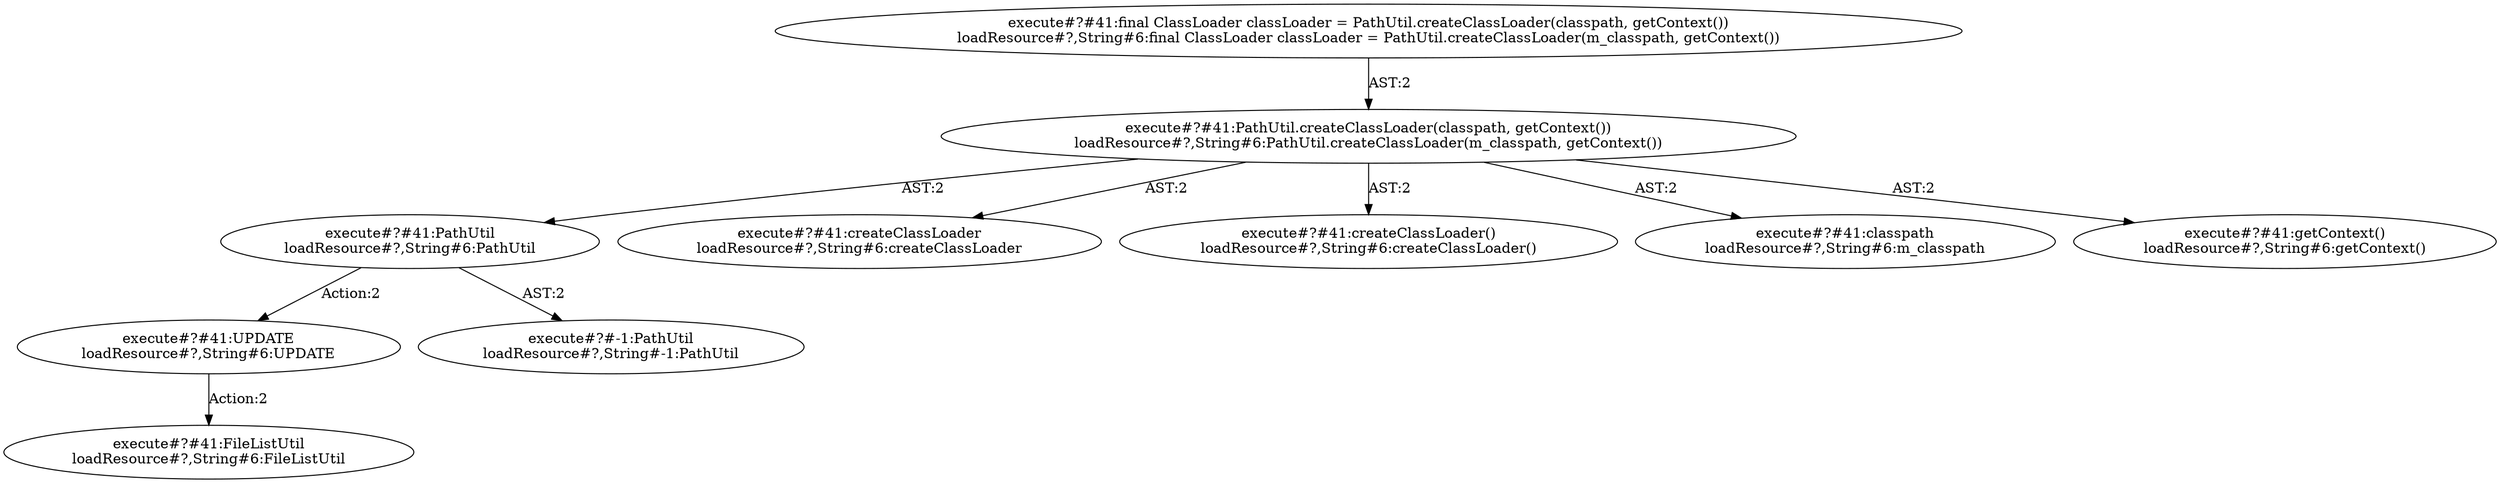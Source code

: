 digraph "Pattern" {
0 [label="execute#?#41:UPDATE
loadResource#?,String#6:UPDATE" shape=ellipse]
1 [label="execute#?#41:PathUtil
loadResource#?,String#6:PathUtil" shape=ellipse]
2 [label="execute#?#41:PathUtil.createClassLoader(classpath, getContext())
loadResource#?,String#6:PathUtil.createClassLoader(m_classpath, getContext())" shape=ellipse]
3 [label="execute#?#41:final ClassLoader classLoader = PathUtil.createClassLoader(classpath, getContext())
loadResource#?,String#6:final ClassLoader classLoader = PathUtil.createClassLoader(m_classpath, getContext())" shape=ellipse]
4 [label="execute#?#41:createClassLoader
loadResource#?,String#6:createClassLoader" shape=ellipse]
5 [label="execute#?#41:createClassLoader()
loadResource#?,String#6:createClassLoader()" shape=ellipse]
6 [label="execute#?#41:classpath
loadResource#?,String#6:m_classpath" shape=ellipse]
7 [label="execute#?#41:getContext()
loadResource#?,String#6:getContext()" shape=ellipse]
8 [label="execute#?#-1:PathUtil
loadResource#?,String#-1:PathUtil" shape=ellipse]
9 [label="execute#?#41:FileListUtil
loadResource#?,String#6:FileListUtil" shape=ellipse]
0 -> 9 [label="Action:2"];
1 -> 0 [label="Action:2"];
1 -> 8 [label="AST:2"];
2 -> 1 [label="AST:2"];
2 -> 4 [label="AST:2"];
2 -> 5 [label="AST:2"];
2 -> 6 [label="AST:2"];
2 -> 7 [label="AST:2"];
3 -> 2 [label="AST:2"];
}